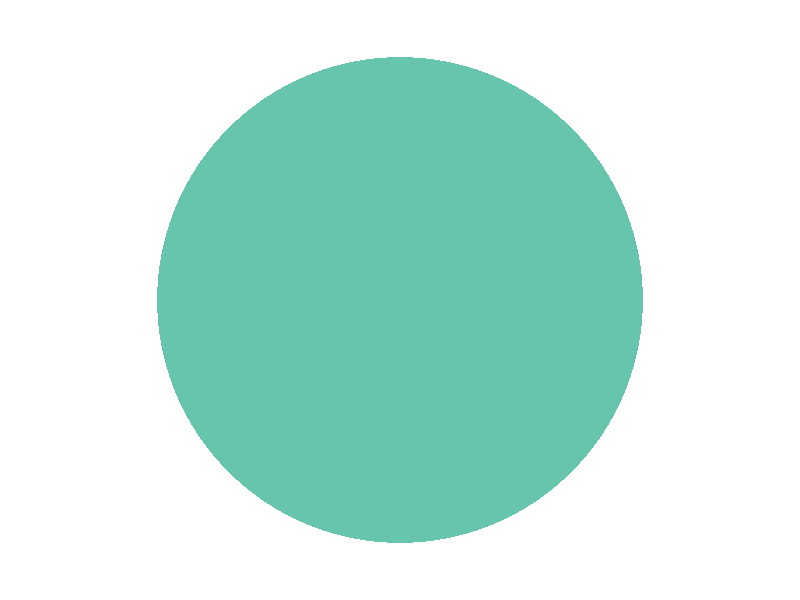 // "povtl v1.0.0"
// "(2020-06-11 12:20:20.080620)"
// "SeaGreen"


#version 3.7;
global_settings {assumed_gamma 1.00}

#include "colors.inc"
#include "textures.inc"
#include "stones.inc"
#include "woods.inc"
#include "metals.inc"

camera {
  location<0.0, 0.0, -4.1>
  look_at <0.0 ,0.0 , 0.0>
  angle 45.0
  right x * image_width / image_height 
}

light_source {
  <1.5, 1.5, -3.0>
  color rgb <1.0, 1.0, 1.0>*2.0
}

#declare myobj =
  difference {
    sphere {<0.0, 0.0, 0.0>, 1.0}
    sphere {<0.5, 0.5, -0.5>, 0.5}
  }

object { myobj 
  rotate <-45.0, 0.0, 0.0> 
  pigment { color SeaGreen }
}

background{White}

// EOF